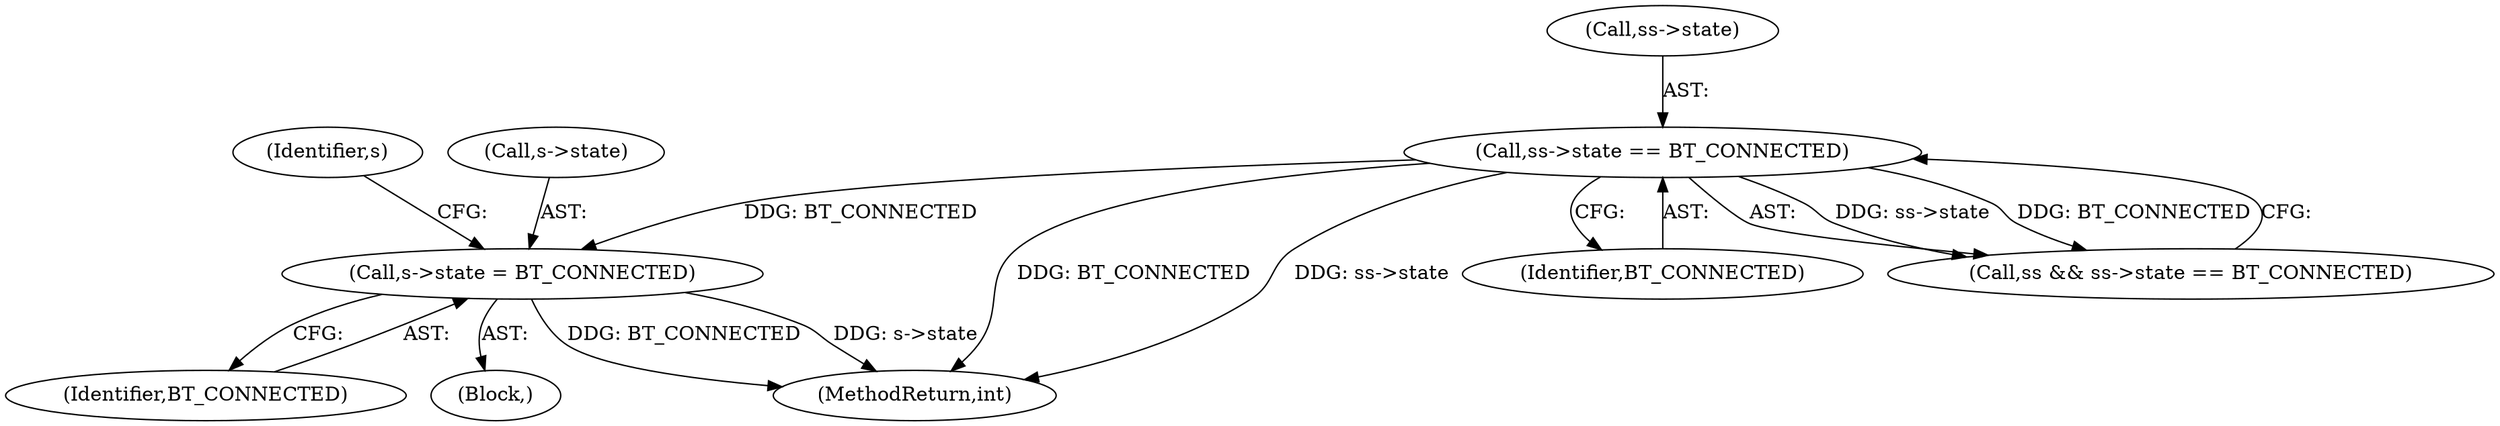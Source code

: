 digraph "0_linux_71bb99a02b32b4cc4265118e85f6035ca72923f0@pointer" {
"1000242" [label="(Call,s->state = BT_CONNECTED)"];
"1000182" [label="(Call,ss->state == BT_CONNECTED)"];
"1000242" [label="(Call,s->state = BT_CONNECTED)"];
"1000246" [label="(Identifier,BT_CONNECTED)"];
"1000186" [label="(Identifier,BT_CONNECTED)"];
"1000108" [label="(Block,)"];
"1000183" [label="(Call,ss->state)"];
"1000250" [label="(Identifier,s)"];
"1000180" [label="(Call,ss && ss->state == BT_CONNECTED)"];
"1000336" [label="(MethodReturn,int)"];
"1000243" [label="(Call,s->state)"];
"1000182" [label="(Call,ss->state == BT_CONNECTED)"];
"1000242" -> "1000108"  [label="AST: "];
"1000242" -> "1000246"  [label="CFG: "];
"1000243" -> "1000242"  [label="AST: "];
"1000246" -> "1000242"  [label="AST: "];
"1000250" -> "1000242"  [label="CFG: "];
"1000242" -> "1000336"  [label="DDG: BT_CONNECTED"];
"1000242" -> "1000336"  [label="DDG: s->state"];
"1000182" -> "1000242"  [label="DDG: BT_CONNECTED"];
"1000182" -> "1000180"  [label="AST: "];
"1000182" -> "1000186"  [label="CFG: "];
"1000183" -> "1000182"  [label="AST: "];
"1000186" -> "1000182"  [label="AST: "];
"1000180" -> "1000182"  [label="CFG: "];
"1000182" -> "1000336"  [label="DDG: BT_CONNECTED"];
"1000182" -> "1000336"  [label="DDG: ss->state"];
"1000182" -> "1000180"  [label="DDG: ss->state"];
"1000182" -> "1000180"  [label="DDG: BT_CONNECTED"];
}
